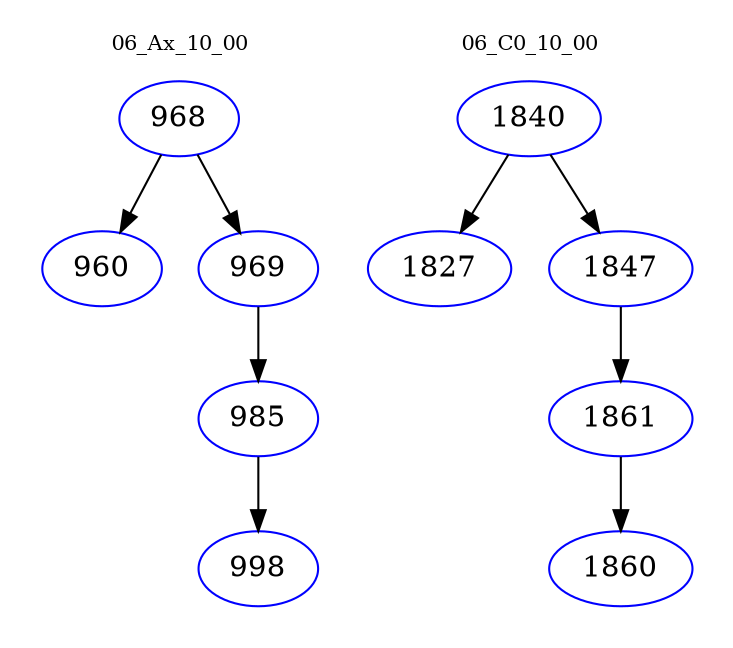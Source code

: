 digraph{
subgraph cluster_0 {
color = white
label = "06_Ax_10_00";
fontsize=10;
T0_968 [label="968", color="blue"]
T0_968 -> T0_960 [color="black"]
T0_960 [label="960", color="blue"]
T0_968 -> T0_969 [color="black"]
T0_969 [label="969", color="blue"]
T0_969 -> T0_985 [color="black"]
T0_985 [label="985", color="blue"]
T0_985 -> T0_998 [color="black"]
T0_998 [label="998", color="blue"]
}
subgraph cluster_1 {
color = white
label = "06_C0_10_00";
fontsize=10;
T1_1840 [label="1840", color="blue"]
T1_1840 -> T1_1827 [color="black"]
T1_1827 [label="1827", color="blue"]
T1_1840 -> T1_1847 [color="black"]
T1_1847 [label="1847", color="blue"]
T1_1847 -> T1_1861 [color="black"]
T1_1861 [label="1861", color="blue"]
T1_1861 -> T1_1860 [color="black"]
T1_1860 [label="1860", color="blue"]
}
}
